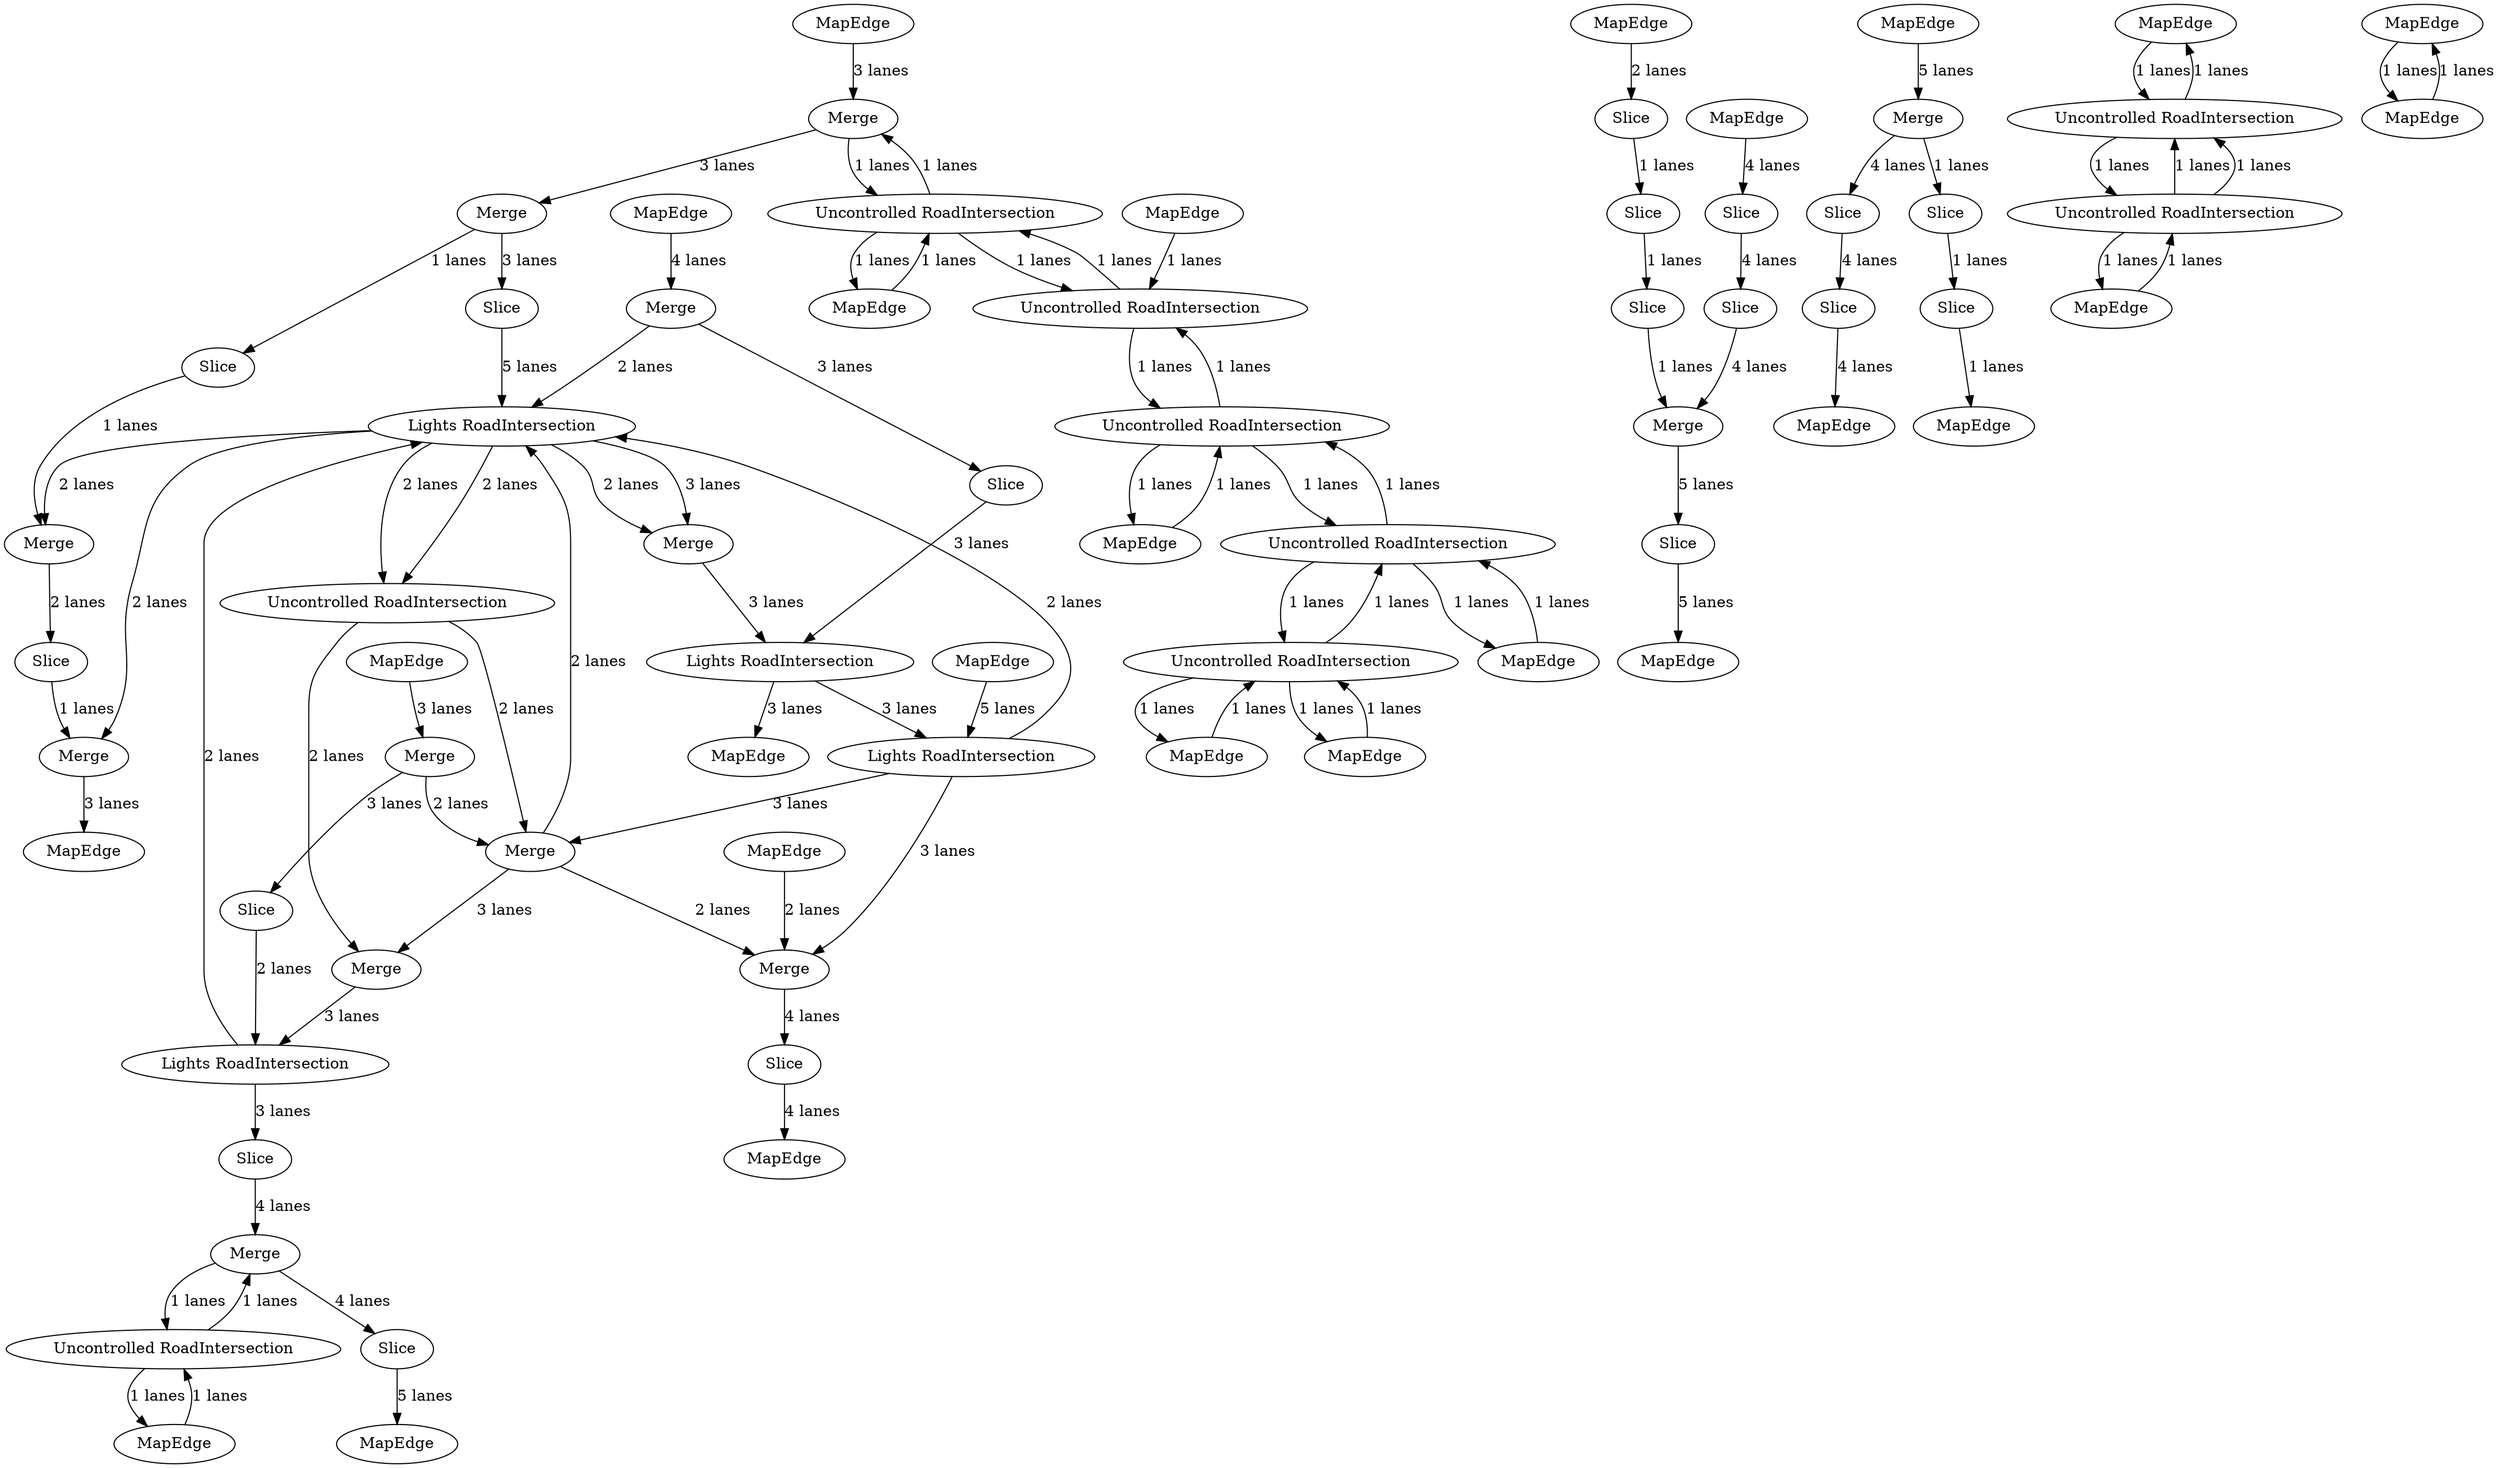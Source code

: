 digraph {
    0 [ label = "Merge" ]
    1 [ label = "Merge" ]
    2 [ label = "Slice" ]
    3 [ label = "MapEdge" ]
    4 [ label = "MapEdge" ]
    5 [ label = "Slice" ]
    6 [ label = "Slice" ]
    7 [ label = "Slice" ]
    8 [ label = "MapEdge" ]
    9 [ label = "Slice" ]
    10 [ label = "Slice" ]
    11 [ label = "MapEdge" ]
    12 [ label = "Merge" ]
    13 [ label = "MapEdge" ]
    14 [ label = "Merge" ]
    15 [ label = "Slice" ]
    16 [ label = "Merge" ]
    17 [ label = "MapEdge" ]
    18 [ label = "MapEdge" ]
    19 [ label = "Uncontrolled RoadIntersection" ]
    20 [ label = "Uncontrolled RoadIntersection" ]
    21 [ label = "MapEdge" ]
    22 [ label = "Uncontrolled RoadIntersection" ]
    23 [ label = "MapEdge" ]
    24 [ label = "MapEdge" ]
    25 [ label = "Uncontrolled RoadIntersection" ]
    26 [ label = "MapEdge" ]
    27 [ label = "Uncontrolled RoadIntersection" ]
    28 [ label = "Lights RoadIntersection" ]
    29 [ label = "Lights RoadIntersection" ]
    30 [ label = "Merge" ]
    31 [ label = "Lights RoadIntersection" ]
    32 [ label = "Slice" ]
    33 [ label = "MapEdge" ]
    34 [ label = "Uncontrolled RoadIntersection" ]
    35 [ label = "Lights RoadIntersection" ]
    36 [ label = "Merge" ]
    37 [ label = "Merge" ]
    38 [ label = "Merge" ]
    39 [ label = "Merge" ]
    40 [ label = "MapEdge" ]
    41 [ label = "MapEdge" ]
    42 [ label = "MapEdge" ]
    43 [ label = "Merge" ]
    44 [ label = "Slice" ]
    45 [ label = "Slice" ]
    46 [ label = "MapEdge" ]
    47 [ label = "Slice" ]
    48 [ label = "Slice" ]
    49 [ label = "MapEdge" ]
    50 [ label = "Slice" ]
    51 [ label = "Merge" ]
    52 [ label = "Slice" ]
    53 [ label = "Slice" ]
    54 [ label = "Slice" ]
    55 [ label = "MapEdge" ]
    56 [ label = "Slice" ]
    57 [ label = "Uncontrolled RoadIntersection" ]
    58 [ label = "Uncontrolled RoadIntersection" ]
    59 [ label = "MapEdge" ]
    60 [ label = "MapEdge" ]
    61 [ label = "Slice" ]
    62 [ label = "MapEdge" ]
    63 [ label = "MapEdge" ]
    64 [ label = "MapEdge" ]
    65 [ label = "MapEdge" ]
    66 [ label = "Uncontrolled RoadIntersection" ]
    67 [ label = "Merge" ]
    68 [ label = "MapEdge" ]
    69 [ label = "MapEdge" ]
    0 -> 35 [ label = "2 lanes" ]
    1 -> 30 [ label = "2 lanes" ]
    2 -> 3 [ label = "4 lanes" ]
    4 -> 1 [ label = "3 lanes" ]
    5 -> 6 [ label = "4 lanes" ]
    7 -> 8 [ label = "1 lanes" ]
    9 -> 10 [ label = "1 lanes" ]
    11 -> 12 [ label = "5 lanes" ]
    13 -> 0 [ label = "4 lanes" ]
    14 -> 15 [ label = "1 lanes" ]
    16 -> 19 [ label = "1 lanes" ]
    19 -> 16 [ label = "1 lanes" ]
    19 -> 17 [ label = "1 lanes" ]
    17 -> 19 [ label = "1 lanes" ]
    18 -> 27 [ label = "1 lanes" ]
    27 -> 18 [ label = "1 lanes" ]
    27 -> 20 [ label = "1 lanes" ]
    20 -> 27 [ label = "1 lanes" ]
    20 -> 19 [ label = "1 lanes" ]
    19 -> 20 [ label = "1 lanes" ]
    21 -> 20 [ label = "1 lanes" ]
    22 -> 23 [ label = "1 lanes" ]
    23 -> 22 [ label = "1 lanes" ]
    24 -> 25 [ label = "1 lanes" ]
    25 -> 24 [ label = "1 lanes" ]
    26 -> 22 [ label = "1 lanes" ]
    22 -> 26 [ label = "1 lanes" ]
    22 -> 25 [ label = "1 lanes" ]
    25 -> 22 [ label = "1 lanes" ]
    25 -> 27 [ label = "1 lanes" ]
    27 -> 25 [ label = "1 lanes" ]
    30 -> 37 [ label = "3 lanes" ]
    37 -> 28 [ label = "3 lanes" ]
    29 -> 30 [ label = "3 lanes" ]
    35 -> 38 [ label = "3 lanes" ]
    38 -> 31 [ label = "3 lanes" ]
    28 -> 32 [ label = "3 lanes" ]
    31 -> 33 [ label = "3 lanes" ]
    35 -> 34 [ label = "2 lanes" ]
    29 -> 35 [ label = "2 lanes" ]
    31 -> 29 [ label = "3 lanes" ]
    28 -> 35 [ label = "2 lanes" ]
    29 -> 36 [ label = "3 lanes" ]
    35 -> 34 [ label = "2 lanes" ]
    34 -> 30 [ label = "2 lanes" ]
    30 -> 35 [ label = "2 lanes" ]
    34 -> 37 [ label = "2 lanes" ]
    35 -> 38 [ label = "2 lanes" ]
    30 -> 36 [ label = "2 lanes" ]
    35 -> 39 [ label = "2 lanes" ]
    36 -> 2 [ label = "4 lanes" ]
    40 -> 16 [ label = "3 lanes" ]
    41 -> 58 [ label = "1 lanes" ]
    58 -> 41 [ label = "1 lanes" ]
    58 -> 57 [ label = "1 lanes" ]
    57 -> 58 [ label = "1 lanes" ]
    57 -> 42 [ label = "1 lanes" ]
    42 -> 57 [ label = "1 lanes" ]
    6 -> 43 [ label = "4 lanes" ]
    10 -> 43 [ label = "1 lanes" ]
    12 -> 44 [ label = "4 lanes" ]
    45 -> 46 [ label = "5 lanes" ]
    44 -> 47 [ label = "4 lanes" ]
    12 -> 48 [ label = "1 lanes" ]
    48 -> 7 [ label = "1 lanes" ]
    39 -> 49 [ label = "3 lanes" ]
    0 -> 50 [ label = "3 lanes" ]
    50 -> 31 [ label = "3 lanes" ]
    51 -> 52 [ label = "2 lanes" ]
    1 -> 53 [ label = "3 lanes" ]
    53 -> 28 [ label = "2 lanes" ]
    54 -> 55 [ label = "5 lanes" ]
    56 -> 35 [ label = "5 lanes" ]
    57 -> 58 [ label = "1 lanes" ]
    16 -> 14 [ label = "3 lanes" ]
    14 -> 56 [ label = "3 lanes" ]
    47 -> 59 [ label = "4 lanes" ]
    60 -> 5 [ label = "4 lanes" ]
    61 -> 9 [ label = "1 lanes" ]
    62 -> 61 [ label = "2 lanes" ]
    43 -> 45 [ label = "5 lanes" ]
    63 -> 29 [ label = "5 lanes" ]
    32 -> 67 [ label = "4 lanes" ]
    67 -> 54 [ label = "4 lanes" ]
    64 -> 36 [ label = "2 lanes" ]
    15 -> 51 [ label = "1 lanes" ]
    65 -> 66 [ label = "1 lanes" ]
    66 -> 65 [ label = "1 lanes" ]
    66 -> 67 [ label = "1 lanes" ]
    67 -> 66 [ label = "1 lanes" ]
    35 -> 51 [ label = "2 lanes" ]
    52 -> 39 [ label = "1 lanes" ]
    68 -> 69 [ label = "1 lanes" ]
    69 -> 68 [ label = "1 lanes" ]
}

